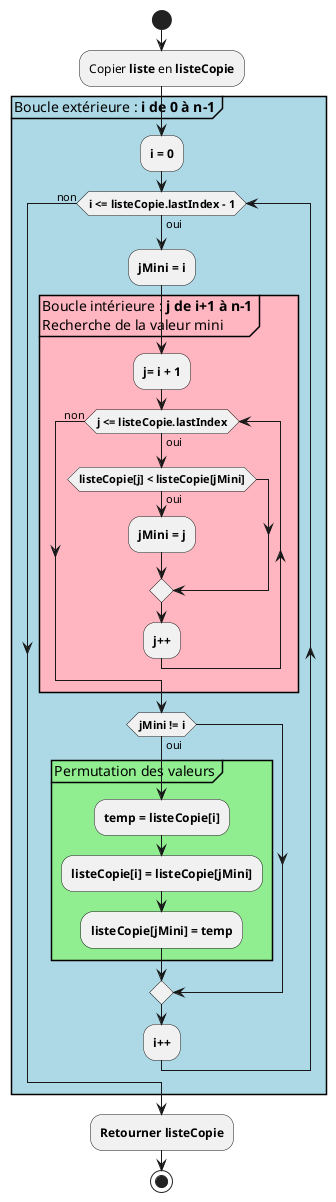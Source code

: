 @startuml
start

:Copier **liste** en **listeCopie**;

partition #lightBlue "Boucle extérieure : **i de 0 à n-1**" {
    :**i = 0**;
    while (**i <= listeCopie.lastIndex - 1**) is (oui)
        :**jMini = i**;

        partition #lightPink "Boucle intérieure : **j de i+1 à n-1**\nRecherche de la valeur mini" {
            :**j= i + 1**;
            while (**j <= listeCopie.lastIndex**) is (oui)
                if (**listeCopie[j] < listeCopie[jMini]**) then (oui)
                    :**jMini = j**;
                endif
                :**j++**;
            endwhile (non)
        }

        if (**jMini != i**) then (oui)
            partition #lightGreen "Permutation des valeurs" {
            :**temp = listeCopie[i]**;
            :**listeCopie[i] = listeCopie[jMini]**;
            :**listeCopie[jMini] = temp**;
            }
        endif

        :**i++**;
    endwhile (non)
}

:**Retourner listeCopie**;

stop
@enduml
